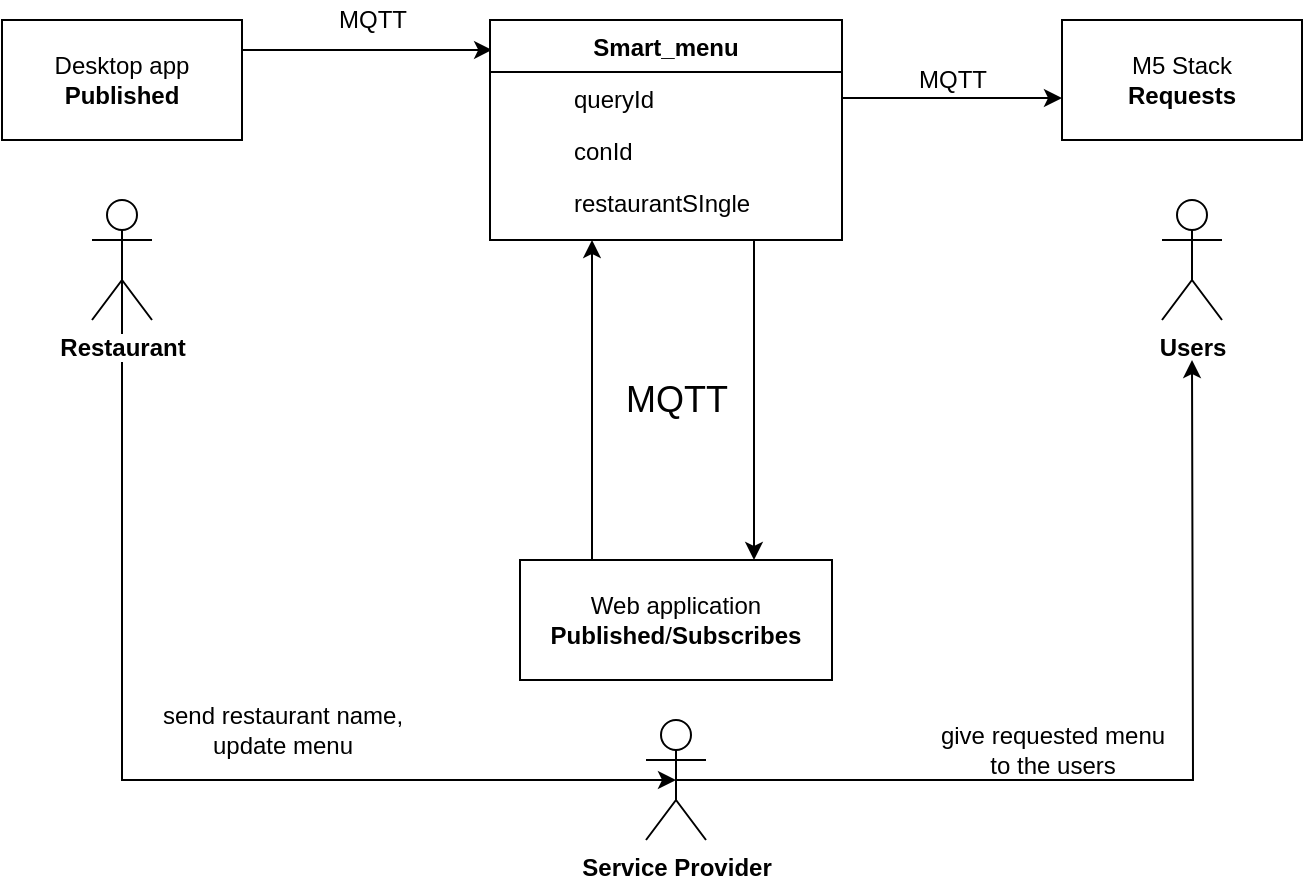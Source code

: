 <mxfile version="12.9.3" type="device"><diagram id="KAjU6YRW5r6DWBUi3eQG" name="Page-1"><mxGraphModel dx="1186" dy="662" grid="1" gridSize="10" guides="1" tooltips="1" connect="1" arrows="1" fold="1" page="1" pageScale="1" pageWidth="827" pageHeight="1169" math="0" shadow="0"><root><mxCell id="0"/><mxCell id="1" parent="0"/><mxCell id="ZmlRxDcmsPhFRbqwAsqT-62" style="edgeStyle=orthogonalEdgeStyle;rounded=0;orthogonalLoop=1;jettySize=auto;html=1;exitX=1;exitY=0.25;exitDx=0;exitDy=0;entryX=0.006;entryY=0.136;entryDx=0;entryDy=0;entryPerimeter=0;" edge="1" parent="1" source="ZmlRxDcmsPhFRbqwAsqT-33" target="ZmlRxDcmsPhFRbqwAsqT-1"><mxGeometry relative="1" as="geometry"/></mxCell><mxCell id="ZmlRxDcmsPhFRbqwAsqT-33" value="Desktop app&lt;br&gt;&lt;b&gt;Published&lt;/b&gt;" style="rounded=0;whiteSpace=wrap;html=1;" vertex="1" parent="1"><mxGeometry x="110" y="160" width="120" height="60" as="geometry"/></mxCell><mxCell id="ZmlRxDcmsPhFRbqwAsqT-34" value="M5 Stack&lt;br&gt;&lt;b&gt;Requests&lt;/b&gt;" style="rounded=0;whiteSpace=wrap;html=1;" vertex="1" parent="1"><mxGeometry x="640" y="160" width="120" height="60" as="geometry"/></mxCell><mxCell id="ZmlRxDcmsPhFRbqwAsqT-42" style="edgeStyle=orthogonalEdgeStyle;rounded=0;orthogonalLoop=1;jettySize=auto;html=1;exitX=0.25;exitY=0;exitDx=0;exitDy=0;" edge="1" parent="1" source="ZmlRxDcmsPhFRbqwAsqT-35"><mxGeometry relative="1" as="geometry"><mxPoint x="405" y="270" as="targetPoint"/><Array as="points"><mxPoint x="405" y="430"/></Array></mxGeometry></mxCell><mxCell id="ZmlRxDcmsPhFRbqwAsqT-35" value="Web application&lt;br&gt;&lt;b&gt;Published&lt;/b&gt;/&lt;b&gt;Subscribes&lt;/b&gt;" style="rounded=0;whiteSpace=wrap;html=1;" vertex="1" parent="1"><mxGeometry x="369" y="430" width="156" height="60" as="geometry"/></mxCell><mxCell id="ZmlRxDcmsPhFRbqwAsqT-43" style="edgeStyle=orthogonalEdgeStyle;rounded=0;orthogonalLoop=1;jettySize=auto;html=1;exitX=0.75;exitY=1;exitDx=0;exitDy=0;entryX=0.75;entryY=0;entryDx=0;entryDy=0;" edge="1" parent="1" source="ZmlRxDcmsPhFRbqwAsqT-1" target="ZmlRxDcmsPhFRbqwAsqT-35"><mxGeometry relative="1" as="geometry"><Array as="points"><mxPoint x="486" y="290"/></Array></mxGeometry></mxCell><mxCell id="ZmlRxDcmsPhFRbqwAsqT-1" value="Smart_menu" style="swimlane;fontStyle=1;childLayout=stackLayout;horizontal=1;startSize=26;horizontalStack=0;resizeParent=1;resizeLast=0;collapsible=1;marginBottom=0;rounded=0;shadow=0;strokeWidth=1;strokeColor=#000000;" vertex="1" parent="1"><mxGeometry x="354" y="160" width="176" height="110" as="geometry"><mxRectangle x="260" y="80" width="160" height="26" as="alternateBounds"/></mxGeometry></mxCell><mxCell id="ZmlRxDcmsPhFRbqwAsqT-2" value="queryId" style="shape=partialRectangle;top=0;left=0;right=0;bottom=1;align=left;verticalAlign=top;fillColor=none;spacingLeft=40;spacingRight=4;overflow=hidden;rotatable=0;points=[[0,0.5],[1,0.5]];portConstraint=eastwest;dropTarget=0;rounded=0;shadow=0;strokeWidth=1;fontStyle=0;strokeColor=none;" vertex="1" parent="ZmlRxDcmsPhFRbqwAsqT-1"><mxGeometry y="26" width="176" height="26" as="geometry"/></mxCell><mxCell id="ZmlRxDcmsPhFRbqwAsqT-3" value="" style="shape=partialRectangle;top=0;left=0;bottom=0;fillColor=none;align=left;verticalAlign=top;spacingLeft=4;spacingRight=4;overflow=hidden;rotatable=0;points=[];portConstraint=eastwest;part=1;strokeColor=none;" vertex="1" connectable="0" parent="ZmlRxDcmsPhFRbqwAsqT-2"><mxGeometry width="36" height="26" as="geometry"/></mxCell><mxCell id="ZmlRxDcmsPhFRbqwAsqT-14" value="conId" style="shape=partialRectangle;top=0;left=0;right=0;bottom=1;align=left;verticalAlign=top;fillColor=none;spacingLeft=40;spacingRight=4;overflow=hidden;rotatable=0;points=[[0,0.5],[1,0.5]];portConstraint=eastwest;dropTarget=0;rounded=0;shadow=0;strokeWidth=1;fontStyle=0;strokeColor=none;" vertex="1" parent="ZmlRxDcmsPhFRbqwAsqT-1"><mxGeometry y="52" width="176" height="26" as="geometry"/></mxCell><mxCell id="ZmlRxDcmsPhFRbqwAsqT-15" value="" style="shape=partialRectangle;top=0;left=0;bottom=0;fillColor=none;align=left;verticalAlign=top;spacingLeft=4;spacingRight=4;overflow=hidden;rotatable=0;points=[];portConstraint=eastwest;part=1;strokeColor=none;" vertex="1" connectable="0" parent="ZmlRxDcmsPhFRbqwAsqT-14"><mxGeometry width="36" height="26" as="geometry"/></mxCell><mxCell id="ZmlRxDcmsPhFRbqwAsqT-16" value="restaurantSIngle" style="shape=partialRectangle;top=0;left=0;right=0;bottom=1;align=left;verticalAlign=top;fillColor=none;spacingLeft=40;spacingRight=4;overflow=hidden;rotatable=0;points=[[0,0.5],[1,0.5]];portConstraint=eastwest;dropTarget=0;rounded=0;shadow=0;strokeWidth=1;fontStyle=0;strokeColor=none;" vertex="1" parent="ZmlRxDcmsPhFRbqwAsqT-1"><mxGeometry y="78" width="176" height="26" as="geometry"/></mxCell><mxCell id="ZmlRxDcmsPhFRbqwAsqT-17" value="" style="shape=partialRectangle;top=0;left=0;bottom=0;fillColor=none;align=left;verticalAlign=top;spacingLeft=4;spacingRight=4;overflow=hidden;rotatable=0;points=[];portConstraint=eastwest;part=1;strokeColor=none;" vertex="1" connectable="0" parent="ZmlRxDcmsPhFRbqwAsqT-16"><mxGeometry width="36" height="26" as="geometry"/></mxCell><mxCell id="ZmlRxDcmsPhFRbqwAsqT-37" style="edgeStyle=orthogonalEdgeStyle;rounded=0;orthogonalLoop=1;jettySize=auto;html=1;exitX=1;exitY=0.5;exitDx=0;exitDy=0;" edge="1" parent="1" source="ZmlRxDcmsPhFRbqwAsqT-2"><mxGeometry relative="1" as="geometry"><mxPoint x="640" y="199" as="targetPoint"/></mxGeometry></mxCell><mxCell id="ZmlRxDcmsPhFRbqwAsqT-38" value="MQTT" style="text;html=1;align=center;verticalAlign=middle;resizable=0;points=[];autosize=1;" vertex="1" parent="1"><mxGeometry x="270" y="150" width="50" height="20" as="geometry"/></mxCell><mxCell id="ZmlRxDcmsPhFRbqwAsqT-39" value="MQTT" style="text;html=1;align=center;verticalAlign=middle;resizable=0;points=[];autosize=1;" vertex="1" parent="1"><mxGeometry x="560" y="180" width="50" height="20" as="geometry"/></mxCell><mxCell id="ZmlRxDcmsPhFRbqwAsqT-44" value="&lt;font style=&quot;font-size: 18px&quot;&gt;MQTT&lt;/font&gt;" style="text;html=1;align=center;verticalAlign=middle;resizable=0;points=[];autosize=1;" vertex="1" parent="1"><mxGeometry x="412" y="340" width="70" height="20" as="geometry"/></mxCell><mxCell id="ZmlRxDcmsPhFRbqwAsqT-53" style="edgeStyle=orthogonalEdgeStyle;rounded=0;orthogonalLoop=1;jettySize=auto;html=1;exitX=0.5;exitY=0.5;exitDx=0;exitDy=0;exitPerimeter=0;entryX=0.5;entryY=0.5;entryDx=0;entryDy=0;entryPerimeter=0;" edge="1" parent="1" source="ZmlRxDcmsPhFRbqwAsqT-47" target="ZmlRxDcmsPhFRbqwAsqT-51"><mxGeometry relative="1" as="geometry"><mxPoint x="170" y="610" as="targetPoint"/><Array as="points"><mxPoint x="170" y="540"/></Array></mxGeometry></mxCell><mxCell id="ZmlRxDcmsPhFRbqwAsqT-47" value="&lt;b&gt;Restaurant&lt;/b&gt;" style="shape=umlActor;verticalLabelPosition=bottom;labelBackgroundColor=#ffffff;verticalAlign=top;html=1;outlineConnect=0;" vertex="1" parent="1"><mxGeometry x="155" y="250" width="30" height="60" as="geometry"/></mxCell><mxCell id="ZmlRxDcmsPhFRbqwAsqT-49" value="&lt;b&gt;Users&lt;/b&gt;" style="shape=umlActor;verticalLabelPosition=bottom;labelBackgroundColor=#ffffff;verticalAlign=top;html=1;outlineConnect=0;" vertex="1" parent="1"><mxGeometry x="690" y="250" width="30" height="60" as="geometry"/></mxCell><mxCell id="ZmlRxDcmsPhFRbqwAsqT-56" style="edgeStyle=orthogonalEdgeStyle;rounded=0;orthogonalLoop=1;jettySize=auto;html=1;exitX=0.5;exitY=0.5;exitDx=0;exitDy=0;exitPerimeter=0;" edge="1" parent="1" source="ZmlRxDcmsPhFRbqwAsqT-51"><mxGeometry relative="1" as="geometry"><mxPoint x="705" y="330" as="targetPoint"/></mxGeometry></mxCell><mxCell id="ZmlRxDcmsPhFRbqwAsqT-51" value="&lt;b&gt;Service Provider&lt;/b&gt;" style="shape=umlActor;verticalLabelPosition=bottom;labelBackgroundColor=#ffffff;verticalAlign=top;html=1;outlineConnect=0;" vertex="1" parent="1"><mxGeometry x="432" y="510" width="30" height="60" as="geometry"/></mxCell><mxCell id="ZmlRxDcmsPhFRbqwAsqT-55" value="send restaurant name,&lt;br&gt;update menu" style="text;html=1;align=center;verticalAlign=middle;resizable=0;points=[];autosize=1;" vertex="1" parent="1"><mxGeometry x="180" y="500" width="140" height="30" as="geometry"/></mxCell><mxCell id="ZmlRxDcmsPhFRbqwAsqT-57" value="give requested menu &lt;br&gt;to the users" style="text;html=1;align=center;verticalAlign=middle;resizable=0;points=[];autosize=1;" vertex="1" parent="1"><mxGeometry x="570" y="510" width="130" height="30" as="geometry"/></mxCell></root></mxGraphModel></diagram></mxfile>